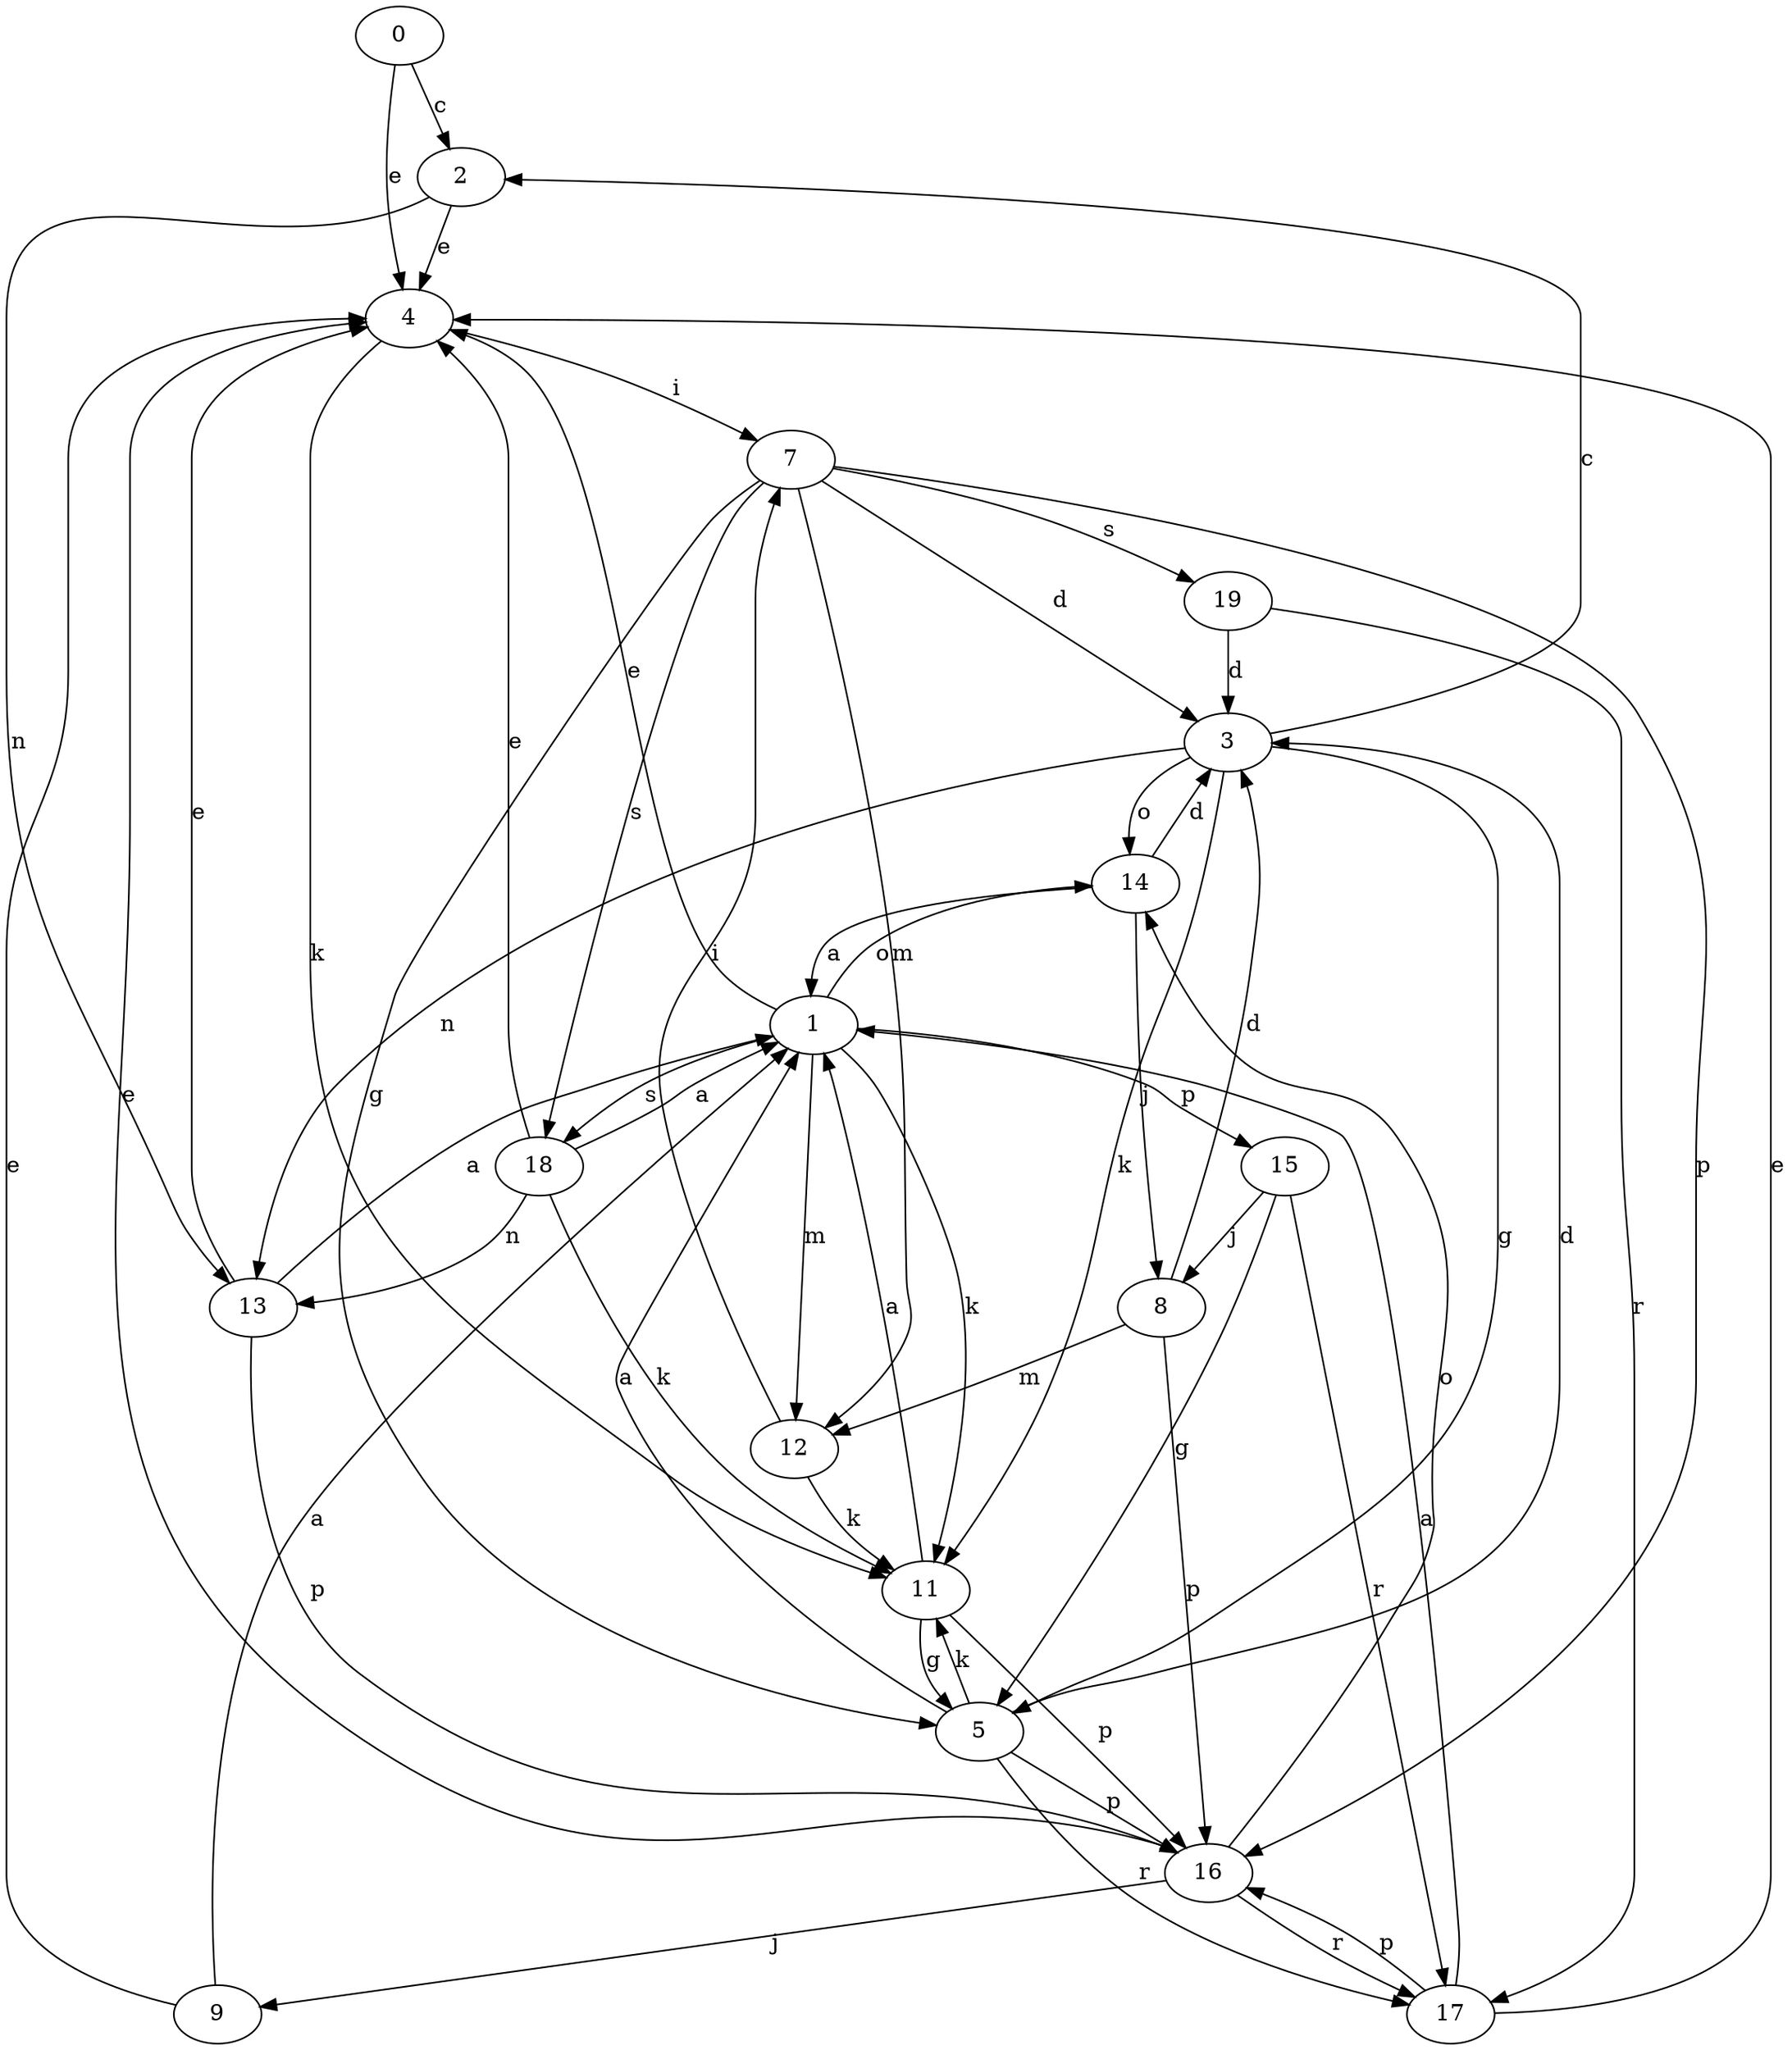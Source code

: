 strict digraph  {
0;
1;
2;
3;
4;
5;
7;
8;
9;
11;
12;
13;
14;
15;
16;
17;
18;
19;
0 -> 2  [label=c];
0 -> 4  [label=e];
1 -> 4  [label=e];
1 -> 11  [label=k];
1 -> 12  [label=m];
1 -> 14  [label=o];
1 -> 15  [label=p];
1 -> 18  [label=s];
2 -> 4  [label=e];
2 -> 13  [label=n];
3 -> 2  [label=c];
3 -> 5  [label=g];
3 -> 11  [label=k];
3 -> 13  [label=n];
3 -> 14  [label=o];
4 -> 7  [label=i];
4 -> 11  [label=k];
5 -> 1  [label=a];
5 -> 3  [label=d];
5 -> 11  [label=k];
5 -> 16  [label=p];
5 -> 17  [label=r];
7 -> 3  [label=d];
7 -> 5  [label=g];
7 -> 12  [label=m];
7 -> 16  [label=p];
7 -> 18  [label=s];
7 -> 19  [label=s];
8 -> 3  [label=d];
8 -> 12  [label=m];
8 -> 16  [label=p];
9 -> 1  [label=a];
9 -> 4  [label=e];
11 -> 1  [label=a];
11 -> 5  [label=g];
11 -> 16  [label=p];
12 -> 7  [label=i];
12 -> 11  [label=k];
13 -> 1  [label=a];
13 -> 4  [label=e];
13 -> 16  [label=p];
14 -> 1  [label=a];
14 -> 3  [label=d];
14 -> 8  [label=j];
15 -> 5  [label=g];
15 -> 8  [label=j];
15 -> 17  [label=r];
16 -> 4  [label=e];
16 -> 9  [label=j];
16 -> 14  [label=o];
16 -> 17  [label=r];
17 -> 1  [label=a];
17 -> 4  [label=e];
17 -> 16  [label=p];
18 -> 1  [label=a];
18 -> 4  [label=e];
18 -> 11  [label=k];
18 -> 13  [label=n];
19 -> 3  [label=d];
19 -> 17  [label=r];
}
